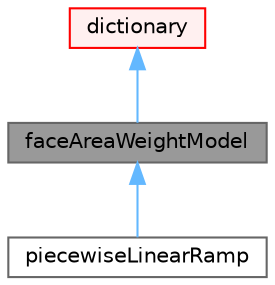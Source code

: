 digraph "faceAreaWeightModel"
{
 // LATEX_PDF_SIZE
  bgcolor="transparent";
  edge [fontname=Helvetica,fontsize=10,labelfontname=Helvetica,labelfontsize=10];
  node [fontname=Helvetica,fontsize=10,shape=box,height=0.2,width=0.4];
  Node1 [id="Node000001",label="faceAreaWeightModel",height=0.2,width=0.4,color="gray40", fillcolor="grey60", style="filled", fontcolor="black",tooltip="Abstract base class for providing faceAreaWeight values to the cell motion controller based on an arg..."];
  Node2 -> Node1 [id="edge1_Node000001_Node000002",dir="back",color="steelblue1",style="solid",tooltip=" "];
  Node2 [id="Node000002",label="dictionary",height=0.2,width=0.4,color="red", fillcolor="#FFF0F0", style="filled",URL="$classFoam_1_1dictionary.html",tooltip="A list of keyword definitions, which are a keyword followed by a number of values (eg,..."];
  Node1 -> Node6 [id="edge2_Node000001_Node000006",dir="back",color="steelblue1",style="solid",tooltip=" "];
  Node6 [id="Node000006",label="piecewiseLinearRamp",height=0.2,width=0.4,color="gray40", fillcolor="white", style="filled",URL="$classFoam_1_1piecewiseLinearRamp.html",tooltip="A linear ramp between 0 and 1 with definable start and end points."];
}
